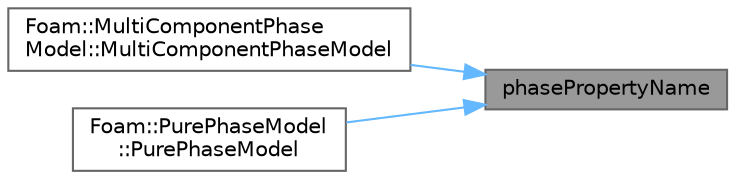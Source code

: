 digraph "phasePropertyName"
{
 // LATEX_PDF_SIZE
  bgcolor="transparent";
  edge [fontname=Helvetica,fontsize=10,labelfontname=Helvetica,labelfontsize=10];
  node [fontname=Helvetica,fontsize=10,shape=box,height=0.2,width=0.4];
  rankdir="RL";
  Node1 [id="Node000001",label="phasePropertyName",height=0.2,width=0.4,color="gray40", fillcolor="grey60", style="filled", fontcolor="black",tooltip=" "];
  Node1 -> Node2 [id="edge1_Node000001_Node000002",dir="back",color="steelblue1",style="solid",tooltip=" "];
  Node2 [id="Node000002",label="Foam::MultiComponentPhase\lModel::MultiComponentPhaseModel",height=0.2,width=0.4,color="grey40", fillcolor="white", style="filled",URL="$classFoam_1_1MultiComponentPhaseModel.html#a9f017fd09a5f4f34224a1a0fe255839b",tooltip=" "];
  Node1 -> Node3 [id="edge2_Node000001_Node000003",dir="back",color="steelblue1",style="solid",tooltip=" "];
  Node3 [id="Node000003",label="Foam::PurePhaseModel\l::PurePhaseModel",height=0.2,width=0.4,color="grey40", fillcolor="white", style="filled",URL="$classFoam_1_1PurePhaseModel.html#a2ee4535aafa1fb22bb6649af51e9a2d0",tooltip=" "];
}

